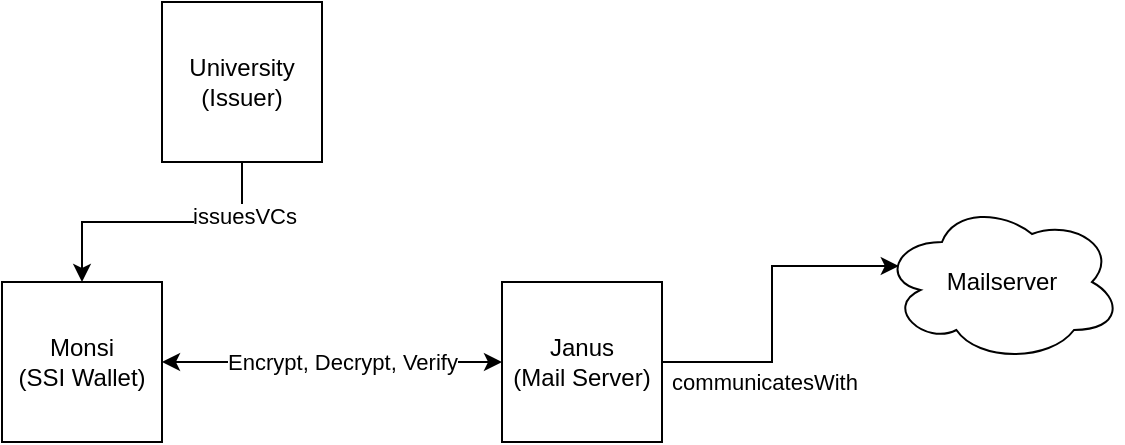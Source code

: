 <mxfile version="24.3.1" type="device">
  <diagram id="R2lEEEUBdFMjLlhIrx00" name="Page-1">
    <mxGraphModel dx="662" dy="345" grid="1" gridSize="10" guides="1" tooltips="1" connect="1" arrows="1" fold="1" page="1" pageScale="1" pageWidth="850" pageHeight="1100" math="0" shadow="0" extFonts="Permanent Marker^https://fonts.googleapis.com/css?family=Permanent+Marker">
      <root>
        <mxCell id="0" />
        <mxCell id="1" parent="0" />
        <mxCell id="rpL9eednPGexUsjs9589-1" value="Monsi&lt;br&gt;(SSI Wallet)" style="whiteSpace=wrap;html=1;aspect=fixed;" vertex="1" parent="1">
          <mxGeometry x="150" y="370" width="80" height="80" as="geometry" />
        </mxCell>
        <mxCell id="rpL9eednPGexUsjs9589-7" value="" style="edgeStyle=orthogonalEdgeStyle;rounded=0;orthogonalLoop=1;jettySize=auto;html=1;startArrow=classic;startFill=1;" edge="1" parent="1" source="rpL9eednPGexUsjs9589-2" target="rpL9eednPGexUsjs9589-1">
          <mxGeometry relative="1" as="geometry" />
        </mxCell>
        <mxCell id="rpL9eednPGexUsjs9589-9" value="Encrypt, Decrypt, Verify" style="edgeLabel;html=1;align=center;verticalAlign=middle;resizable=0;points=[];" vertex="1" connectable="0" parent="rpL9eednPGexUsjs9589-7">
          <mxGeometry x="-0.193" y="3" relative="1" as="geometry">
            <mxPoint x="-12" y="-3" as="offset" />
          </mxGeometry>
        </mxCell>
        <mxCell id="rpL9eednPGexUsjs9589-2" value="Janus&lt;br&gt;(Mail Server)" style="whiteSpace=wrap;html=1;aspect=fixed;" vertex="1" parent="1">
          <mxGeometry x="400" y="370" width="80" height="80" as="geometry" />
        </mxCell>
        <mxCell id="rpL9eednPGexUsjs9589-3" value="Mailserver" style="ellipse;shape=cloud;whiteSpace=wrap;html=1;" vertex="1" parent="1">
          <mxGeometry x="590" y="330" width="120" height="80" as="geometry" />
        </mxCell>
        <mxCell id="rpL9eednPGexUsjs9589-4" value="communicatesWith" style="edgeStyle=orthogonalEdgeStyle;rounded=0;orthogonalLoop=1;jettySize=auto;html=1;exitX=1;exitY=0.5;exitDx=0;exitDy=0;entryX=0.07;entryY=0.4;entryDx=0;entryDy=0;entryPerimeter=0;" edge="1" parent="1" source="rpL9eednPGexUsjs9589-2" target="rpL9eednPGexUsjs9589-3">
          <mxGeometry x="-0.395" y="-10" relative="1" as="geometry">
            <mxPoint as="offset" />
          </mxGeometry>
        </mxCell>
        <mxCell id="rpL9eednPGexUsjs9589-12" style="edgeStyle=orthogonalEdgeStyle;rounded=0;orthogonalLoop=1;jettySize=auto;html=1;exitX=0.5;exitY=1;exitDx=0;exitDy=0;" edge="1" parent="1" source="rpL9eednPGexUsjs9589-11" target="rpL9eednPGexUsjs9589-1">
          <mxGeometry relative="1" as="geometry" />
        </mxCell>
        <mxCell id="rpL9eednPGexUsjs9589-13" value="issuesVCs" style="edgeLabel;html=1;align=center;verticalAlign=middle;resizable=0;points=[];" vertex="1" connectable="0" parent="rpL9eednPGexUsjs9589-12">
          <mxGeometry x="-0.619" y="1" relative="1" as="geometry">
            <mxPoint as="offset" />
          </mxGeometry>
        </mxCell>
        <mxCell id="rpL9eednPGexUsjs9589-11" value="University&lt;br&gt;(Issuer)" style="whiteSpace=wrap;html=1;aspect=fixed;" vertex="1" parent="1">
          <mxGeometry x="230" y="230" width="80" height="80" as="geometry" />
        </mxCell>
      </root>
    </mxGraphModel>
  </diagram>
</mxfile>
